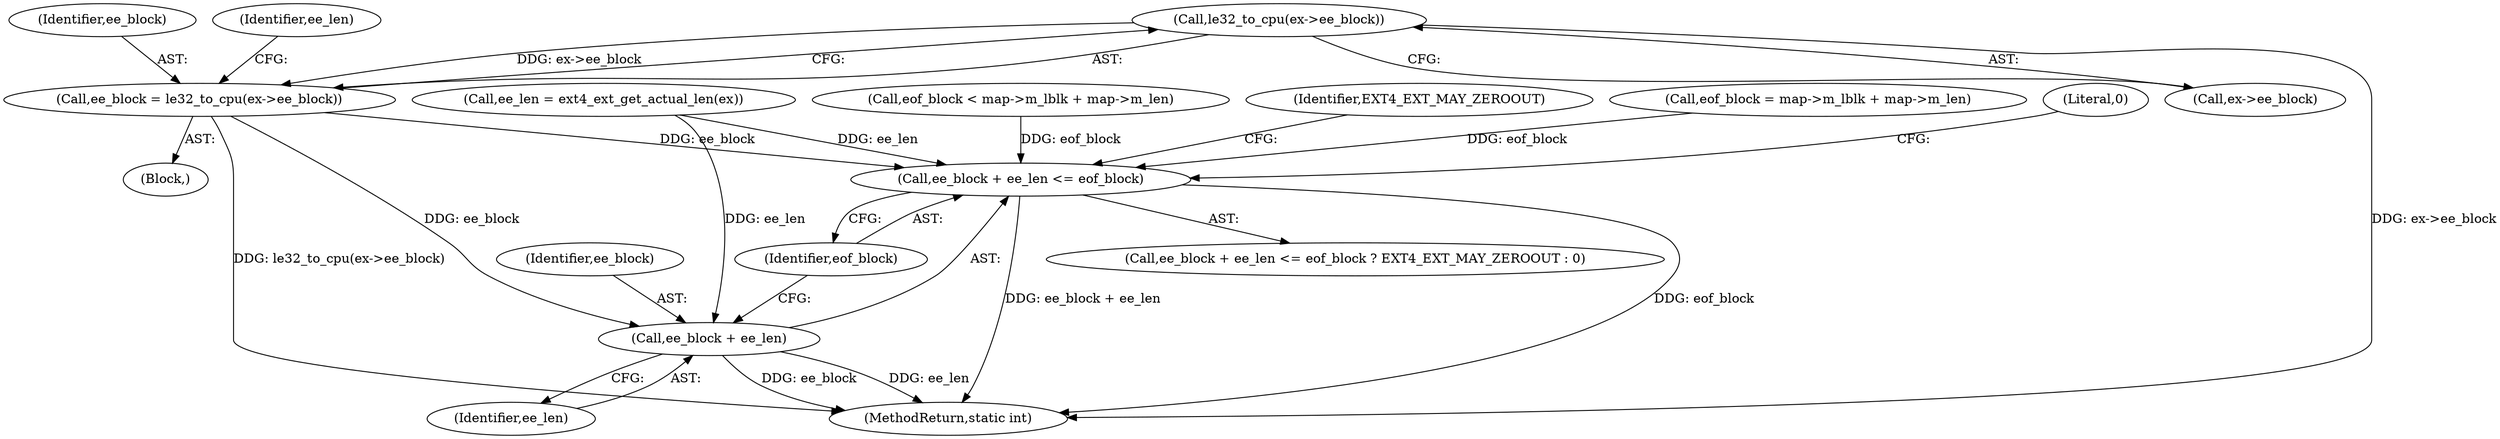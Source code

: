 digraph "0_linux_667eff35a1f56fa74ce98a0c7c29a40adc1ba4e3_0@pointer" {
"1000181" [label="(Call,le32_to_cpu(ex->ee_block))"];
"1000179" [label="(Call,ee_block = le32_to_cpu(ex->ee_block))"];
"1000192" [label="(Call,ee_block + ee_len <= eof_block)"];
"1000193" [label="(Call,ee_block + ee_len)"];
"1000194" [label="(Identifier,ee_block)"];
"1000185" [label="(Call,ee_len = ext4_ext_get_actual_len(ex))"];
"1000182" [label="(Call,ex->ee_block)"];
"1000179" [label="(Call,ee_block = le32_to_cpu(ex->ee_block))"];
"1000180" [label="(Identifier,ee_block)"];
"1000196" [label="(Identifier,eof_block)"];
"1000197" [label="(Identifier,EXT4_EXT_MAY_ZEROOUT)"];
"1000193" [label="(Call,ee_block + ee_len)"];
"1000213" [label="(MethodReturn,static int)"];
"1000181" [label="(Call,le32_to_cpu(ex->ee_block))"];
"1000107" [label="(Block,)"];
"1000159" [label="(Call,eof_block = map->m_lblk + map->m_len)"];
"1000192" [label="(Call,ee_block + ee_len <= eof_block)"];
"1000195" [label="(Identifier,ee_len)"];
"1000198" [label="(Literal,0)"];
"1000191" [label="(Call,ee_block + ee_len <= eof_block ? EXT4_EXT_MAY_ZEROOUT : 0)"];
"1000186" [label="(Identifier,ee_len)"];
"1000150" [label="(Call,eof_block < map->m_lblk + map->m_len)"];
"1000181" -> "1000179"  [label="AST: "];
"1000181" -> "1000182"  [label="CFG: "];
"1000182" -> "1000181"  [label="AST: "];
"1000179" -> "1000181"  [label="CFG: "];
"1000181" -> "1000213"  [label="DDG: ex->ee_block"];
"1000181" -> "1000179"  [label="DDG: ex->ee_block"];
"1000179" -> "1000107"  [label="AST: "];
"1000180" -> "1000179"  [label="AST: "];
"1000186" -> "1000179"  [label="CFG: "];
"1000179" -> "1000213"  [label="DDG: le32_to_cpu(ex->ee_block)"];
"1000179" -> "1000192"  [label="DDG: ee_block"];
"1000179" -> "1000193"  [label="DDG: ee_block"];
"1000192" -> "1000191"  [label="AST: "];
"1000192" -> "1000196"  [label="CFG: "];
"1000193" -> "1000192"  [label="AST: "];
"1000196" -> "1000192"  [label="AST: "];
"1000197" -> "1000192"  [label="CFG: "];
"1000198" -> "1000192"  [label="CFG: "];
"1000192" -> "1000213"  [label="DDG: ee_block + ee_len"];
"1000192" -> "1000213"  [label="DDG: eof_block"];
"1000185" -> "1000192"  [label="DDG: ee_len"];
"1000150" -> "1000192"  [label="DDG: eof_block"];
"1000159" -> "1000192"  [label="DDG: eof_block"];
"1000193" -> "1000195"  [label="CFG: "];
"1000194" -> "1000193"  [label="AST: "];
"1000195" -> "1000193"  [label="AST: "];
"1000196" -> "1000193"  [label="CFG: "];
"1000193" -> "1000213"  [label="DDG: ee_block"];
"1000193" -> "1000213"  [label="DDG: ee_len"];
"1000185" -> "1000193"  [label="DDG: ee_len"];
}
